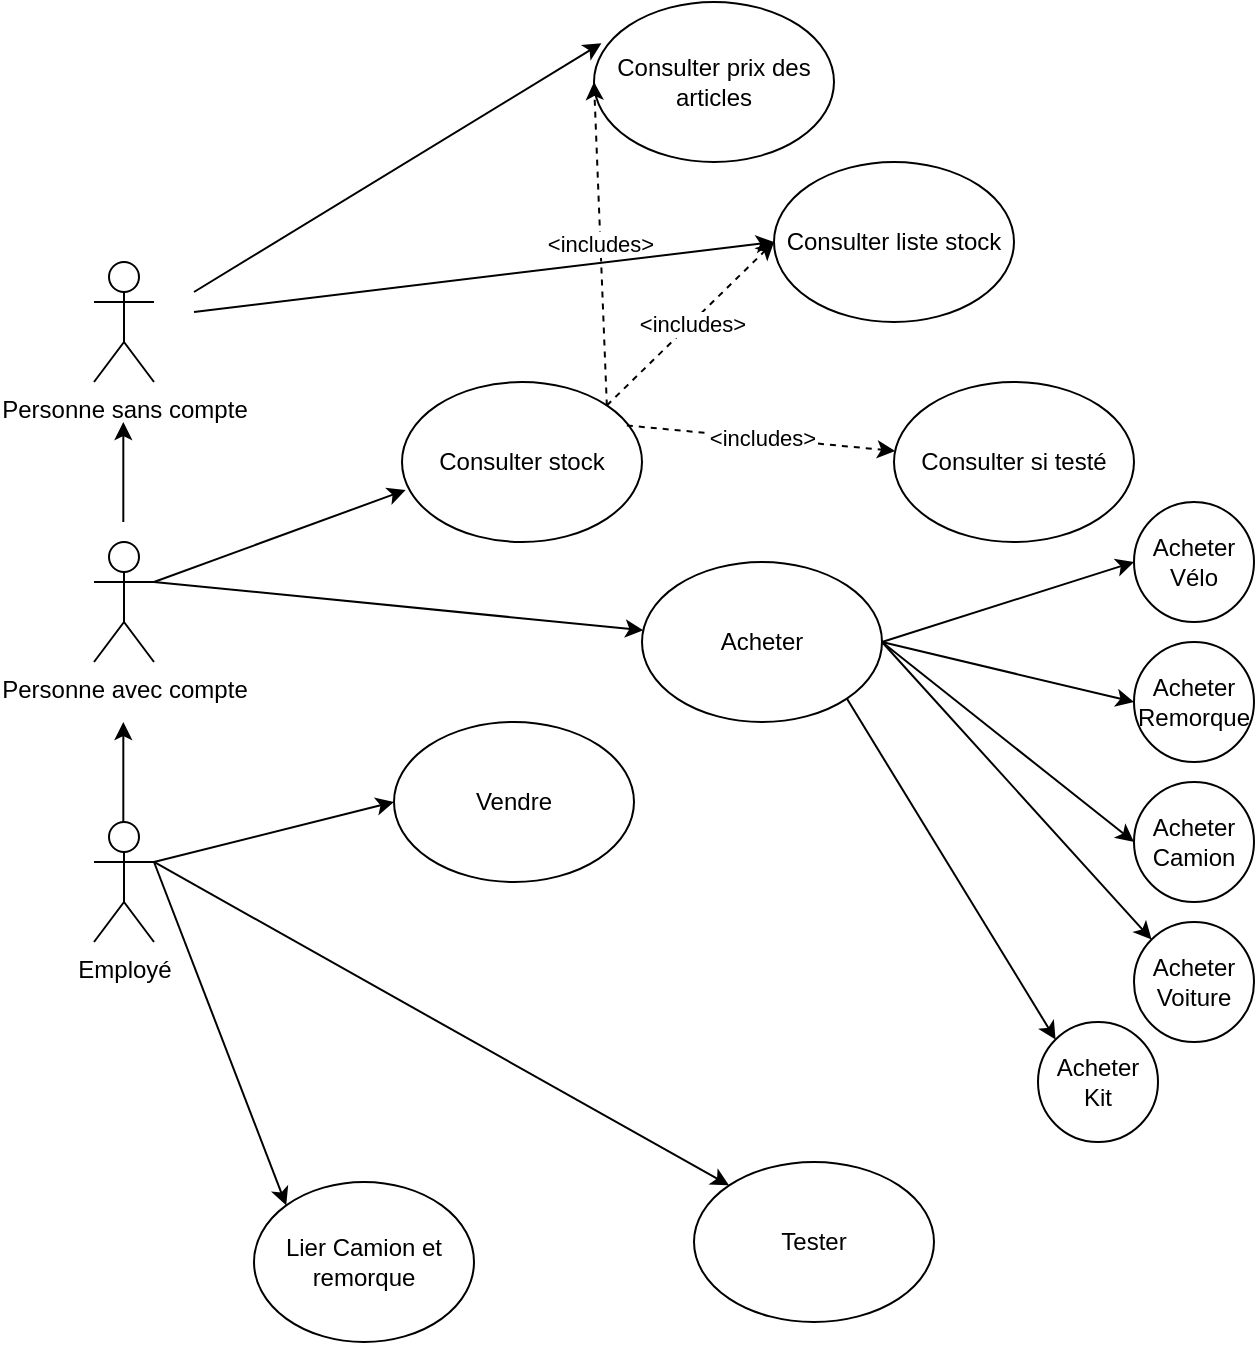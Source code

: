 <mxfile version="14.6.9" type="github">
  <diagram id="zrro3p_Okz-FbBBPoKny" name="Page-1">
    <mxGraphModel dx="1422" dy="745" grid="1" gridSize="10" guides="1" tooltips="1" connect="1" arrows="1" fold="1" page="1" pageScale="1" pageWidth="827" pageHeight="1169" math="0" shadow="0">
      <root>
        <mxCell id="0" />
        <mxCell id="1" parent="0" />
        <mxCell id="Jghu_ZEUdRBk4LjyPo3j-1" value="Employé" style="shape=umlActor;verticalLabelPosition=bottom;verticalAlign=top;html=1;outlineConnect=0;" vertex="1" parent="1">
          <mxGeometry x="140" y="460" width="30" height="60" as="geometry" />
        </mxCell>
        <mxCell id="Jghu_ZEUdRBk4LjyPo3j-3" value="Personne avec compte" style="shape=umlActor;verticalLabelPosition=bottom;verticalAlign=top;html=1;outlineConnect=0;" vertex="1" parent="1">
          <mxGeometry x="140" y="320" width="30" height="60" as="geometry" />
        </mxCell>
        <mxCell id="Jghu_ZEUdRBk4LjyPo3j-4" value="Personne sans compte" style="shape=umlActor;verticalLabelPosition=bottom;verticalAlign=top;html=1;outlineConnect=0;" vertex="1" parent="1">
          <mxGeometry x="140" y="180" width="30" height="60" as="geometry" />
        </mxCell>
        <mxCell id="Jghu_ZEUdRBk4LjyPo3j-5" value="" style="endArrow=classic;html=1;" edge="1" parent="1">
          <mxGeometry width="50" height="50" relative="1" as="geometry">
            <mxPoint x="154.66" y="310" as="sourcePoint" />
            <mxPoint x="154.66" y="260" as="targetPoint" />
          </mxGeometry>
        </mxCell>
        <mxCell id="Jghu_ZEUdRBk4LjyPo3j-6" value="" style="endArrow=classic;html=1;" edge="1" parent="1">
          <mxGeometry width="50" height="50" relative="1" as="geometry">
            <mxPoint x="154.66" y="460" as="sourcePoint" />
            <mxPoint x="154.66" y="410" as="targetPoint" />
          </mxGeometry>
        </mxCell>
        <mxCell id="Jghu_ZEUdRBk4LjyPo3j-7" value="Consulter stock" style="ellipse;whiteSpace=wrap;html=1;" vertex="1" parent="1">
          <mxGeometry x="294" y="240" width="120" height="80" as="geometry" />
        </mxCell>
        <mxCell id="Jghu_ZEUdRBk4LjyPo3j-9" value="Consulter prix des articles" style="ellipse;whiteSpace=wrap;html=1;" vertex="1" parent="1">
          <mxGeometry x="390" y="50" width="120" height="80" as="geometry" />
        </mxCell>
        <mxCell id="Jghu_ZEUdRBk4LjyPo3j-10" value="" style="endArrow=classic;html=1;exitX=1;exitY=0;exitDx=0;exitDy=0;dashed=1;entryX=0;entryY=0.5;entryDx=0;entryDy=0;" edge="1" parent="1" source="Jghu_ZEUdRBk4LjyPo3j-7" target="Jghu_ZEUdRBk4LjyPo3j-9">
          <mxGeometry relative="1" as="geometry">
            <mxPoint x="321.216" y="241.716" as="sourcePoint" />
            <mxPoint x="450" y="290" as="targetPoint" />
          </mxGeometry>
        </mxCell>
        <mxCell id="Jghu_ZEUdRBk4LjyPo3j-11" value="&amp;lt;includes&amp;gt;" style="edgeLabel;resizable=0;html=1;align=center;verticalAlign=middle;" connectable="0" vertex="1" parent="Jghu_ZEUdRBk4LjyPo3j-10">
          <mxGeometry relative="1" as="geometry" />
        </mxCell>
        <mxCell id="Jghu_ZEUdRBk4LjyPo3j-14" value="" style="endArrow=classic;html=1;exitX=1;exitY=0.333;exitDx=0;exitDy=0;exitPerimeter=0;entryX=0.015;entryY=0.675;entryDx=0;entryDy=0;entryPerimeter=0;" edge="1" parent="1" target="Jghu_ZEUdRBk4LjyPo3j-7">
          <mxGeometry width="50" height="50" relative="1" as="geometry">
            <mxPoint x="170" y="340" as="sourcePoint" />
            <mxPoint x="340" y="270" as="targetPoint" />
          </mxGeometry>
        </mxCell>
        <mxCell id="Jghu_ZEUdRBk4LjyPo3j-15" value="Consulter si testé" style="ellipse;whiteSpace=wrap;html=1;" vertex="1" parent="1">
          <mxGeometry x="540" y="240" width="120" height="80" as="geometry" />
        </mxCell>
        <mxCell id="Jghu_ZEUdRBk4LjyPo3j-16" value="" style="endArrow=classic;html=1;exitX=1;exitY=0.333;exitDx=0;exitDy=0;exitPerimeter=0;entryX=0.031;entryY=0.258;entryDx=0;entryDy=0;entryPerimeter=0;" edge="1" parent="1" target="Jghu_ZEUdRBk4LjyPo3j-9">
          <mxGeometry width="50" height="50" relative="1" as="geometry">
            <mxPoint x="190" y="195.0" as="sourcePoint" />
            <mxPoint x="400" y="225.0" as="targetPoint" />
          </mxGeometry>
        </mxCell>
        <mxCell id="Jghu_ZEUdRBk4LjyPo3j-17" value="" style="endArrow=classic;html=1;exitX=1;exitY=0;exitDx=0;exitDy=0;dashed=1;" edge="1" parent="1" target="Jghu_ZEUdRBk4LjyPo3j-15">
          <mxGeometry relative="1" as="geometry">
            <mxPoint x="406.426" y="261.716" as="sourcePoint" />
            <mxPoint x="500" y="130" as="targetPoint" />
          </mxGeometry>
        </mxCell>
        <mxCell id="Jghu_ZEUdRBk4LjyPo3j-18" value="&amp;lt;includes&amp;gt;" style="edgeLabel;resizable=0;html=1;align=center;verticalAlign=middle;" connectable="0" vertex="1" parent="Jghu_ZEUdRBk4LjyPo3j-17">
          <mxGeometry relative="1" as="geometry" />
        </mxCell>
        <mxCell id="Jghu_ZEUdRBk4LjyPo3j-19" value="Consulter liste stock" style="ellipse;whiteSpace=wrap;html=1;" vertex="1" parent="1">
          <mxGeometry x="480.0" y="130" width="120" height="80" as="geometry" />
        </mxCell>
        <mxCell id="Jghu_ZEUdRBk4LjyPo3j-20" value="" style="endArrow=classic;html=1;exitX=1;exitY=0;exitDx=0;exitDy=0;dashed=1;entryX=0;entryY=0.5;entryDx=0;entryDy=0;" edge="1" parent="1" target="Jghu_ZEUdRBk4LjyPo3j-19" source="Jghu_ZEUdRBk4LjyPo3j-7">
          <mxGeometry relative="1" as="geometry">
            <mxPoint x="519.996" y="295.856" as="sourcePoint" />
            <mxPoint x="573.57" y="334.14" as="targetPoint" />
          </mxGeometry>
        </mxCell>
        <mxCell id="Jghu_ZEUdRBk4LjyPo3j-21" value="&amp;lt;includes&amp;gt;" style="edgeLabel;resizable=0;html=1;align=center;verticalAlign=middle;" connectable="0" vertex="1" parent="Jghu_ZEUdRBk4LjyPo3j-20">
          <mxGeometry relative="1" as="geometry" />
        </mxCell>
        <mxCell id="Jghu_ZEUdRBk4LjyPo3j-22" value="" style="endArrow=classic;html=1;entryX=0;entryY=0.5;entryDx=0;entryDy=0;" edge="1" parent="1" target="Jghu_ZEUdRBk4LjyPo3j-19">
          <mxGeometry width="50" height="50" relative="1" as="geometry">
            <mxPoint x="190" y="205" as="sourcePoint" />
            <mxPoint x="403.72" y="80.64" as="targetPoint" />
          </mxGeometry>
        </mxCell>
        <mxCell id="Jghu_ZEUdRBk4LjyPo3j-24" value="Vendre" style="ellipse;whiteSpace=wrap;html=1;" vertex="1" parent="1">
          <mxGeometry x="290" y="410" width="120" height="80" as="geometry" />
        </mxCell>
        <mxCell id="Jghu_ZEUdRBk4LjyPo3j-25" value="Tester" style="ellipse;whiteSpace=wrap;html=1;" vertex="1" parent="1">
          <mxGeometry x="440" y="630" width="120" height="80" as="geometry" />
        </mxCell>
        <mxCell id="Jghu_ZEUdRBk4LjyPo3j-28" value="Acheter" style="ellipse;whiteSpace=wrap;html=1;" vertex="1" parent="1">
          <mxGeometry x="414.0" y="330" width="120" height="80" as="geometry" />
        </mxCell>
        <mxCell id="Jghu_ZEUdRBk4LjyPo3j-29" value="" style="endArrow=classic;html=1;" edge="1" parent="1" target="Jghu_ZEUdRBk4LjyPo3j-28">
          <mxGeometry width="50" height="50" relative="1" as="geometry">
            <mxPoint x="170" y="340" as="sourcePoint" />
            <mxPoint x="305.8" y="304" as="targetPoint" />
          </mxGeometry>
        </mxCell>
        <mxCell id="Jghu_ZEUdRBk4LjyPo3j-34" value="" style="endArrow=classic;html=1;exitX=1;exitY=0.333;exitDx=0;exitDy=0;exitPerimeter=0;entryX=0;entryY=0.5;entryDx=0;entryDy=0;" edge="1" parent="1" source="Jghu_ZEUdRBk4LjyPo3j-1" target="Jghu_ZEUdRBk4LjyPo3j-24">
          <mxGeometry width="50" height="50" relative="1" as="geometry">
            <mxPoint x="180" y="350" as="sourcePoint" />
            <mxPoint x="382.32" y="388.984" as="targetPoint" />
          </mxGeometry>
        </mxCell>
        <mxCell id="Jghu_ZEUdRBk4LjyPo3j-35" value="" style="endArrow=classic;html=1;exitX=1;exitY=0.333;exitDx=0;exitDy=0;exitPerimeter=0;entryX=0;entryY=0;entryDx=0;entryDy=0;" edge="1" parent="1" source="Jghu_ZEUdRBk4LjyPo3j-1" target="Jghu_ZEUdRBk4LjyPo3j-25">
          <mxGeometry width="50" height="50" relative="1" as="geometry">
            <mxPoint x="190" y="360" as="sourcePoint" />
            <mxPoint x="392.32" y="398.984" as="targetPoint" />
          </mxGeometry>
        </mxCell>
        <mxCell id="Jghu_ZEUdRBk4LjyPo3j-36" value="Acheter Remorque" style="ellipse;whiteSpace=wrap;html=1;" vertex="1" parent="1">
          <mxGeometry x="660" y="370" width="60" height="60" as="geometry" />
        </mxCell>
        <mxCell id="Jghu_ZEUdRBk4LjyPo3j-37" value="Acheter Camion" style="ellipse;whiteSpace=wrap;html=1;" vertex="1" parent="1">
          <mxGeometry x="660" y="440" width="60" height="60" as="geometry" />
        </mxCell>
        <mxCell id="Jghu_ZEUdRBk4LjyPo3j-38" value="Acheter Voiture" style="ellipse;whiteSpace=wrap;html=1;" vertex="1" parent="1">
          <mxGeometry x="660" y="510" width="60" height="60" as="geometry" />
        </mxCell>
        <mxCell id="Jghu_ZEUdRBk4LjyPo3j-39" value="Acheter Vélo" style="ellipse;whiteSpace=wrap;html=1;" vertex="1" parent="1">
          <mxGeometry x="660" y="300" width="60" height="60" as="geometry" />
        </mxCell>
        <mxCell id="Jghu_ZEUdRBk4LjyPo3j-49" value="" style="endArrow=classic;html=1;entryX=0;entryY=0.5;entryDx=0;entryDy=0;exitX=1;exitY=0.5;exitDx=0;exitDy=0;" edge="1" parent="1" source="Jghu_ZEUdRBk4LjyPo3j-28" target="Jghu_ZEUdRBk4LjyPo3j-39">
          <mxGeometry width="50" height="50" relative="1" as="geometry">
            <mxPoint x="490" y="400" as="sourcePoint" />
            <mxPoint x="540" y="350" as="targetPoint" />
          </mxGeometry>
        </mxCell>
        <mxCell id="Jghu_ZEUdRBk4LjyPo3j-50" value="" style="endArrow=classic;html=1;entryX=0;entryY=0.5;entryDx=0;entryDy=0;exitX=1;exitY=0.5;exitDx=0;exitDy=0;" edge="1" parent="1" source="Jghu_ZEUdRBk4LjyPo3j-28" target="Jghu_ZEUdRBk4LjyPo3j-36">
          <mxGeometry width="50" height="50" relative="1" as="geometry">
            <mxPoint x="550" y="370" as="sourcePoint" />
            <mxPoint x="670" y="340" as="targetPoint" />
          </mxGeometry>
        </mxCell>
        <mxCell id="Jghu_ZEUdRBk4LjyPo3j-51" value="" style="endArrow=classic;html=1;entryX=0;entryY=0.5;entryDx=0;entryDy=0;exitX=1;exitY=0.5;exitDx=0;exitDy=0;" edge="1" parent="1" source="Jghu_ZEUdRBk4LjyPo3j-28" target="Jghu_ZEUdRBk4LjyPo3j-37">
          <mxGeometry width="50" height="50" relative="1" as="geometry">
            <mxPoint x="554" y="390" as="sourcePoint" />
            <mxPoint x="680" y="350" as="targetPoint" />
          </mxGeometry>
        </mxCell>
        <mxCell id="Jghu_ZEUdRBk4LjyPo3j-52" value="" style="endArrow=classic;html=1;entryX=0;entryY=0;entryDx=0;entryDy=0;exitX=1;exitY=0.5;exitDx=0;exitDy=0;" edge="1" parent="1" source="Jghu_ZEUdRBk4LjyPo3j-28" target="Jghu_ZEUdRBk4LjyPo3j-38">
          <mxGeometry width="50" height="50" relative="1" as="geometry">
            <mxPoint x="500" y="490" as="sourcePoint" />
            <mxPoint x="626" y="450" as="targetPoint" />
          </mxGeometry>
        </mxCell>
        <mxCell id="Jghu_ZEUdRBk4LjyPo3j-53" value="Acheter Kit" style="ellipse;whiteSpace=wrap;html=1;" vertex="1" parent="1">
          <mxGeometry x="612" y="560" width="60" height="60" as="geometry" />
        </mxCell>
        <mxCell id="Jghu_ZEUdRBk4LjyPo3j-54" value="" style="endArrow=classic;html=1;entryX=0;entryY=0;entryDx=0;entryDy=0;exitX=1;exitY=1;exitDx=0;exitDy=0;" edge="1" parent="1" target="Jghu_ZEUdRBk4LjyPo3j-53" source="Jghu_ZEUdRBk4LjyPo3j-28">
          <mxGeometry width="50" height="50" relative="1" as="geometry">
            <mxPoint x="510" y="380" as="sourcePoint" />
            <mxPoint x="578" y="500" as="targetPoint" />
          </mxGeometry>
        </mxCell>
        <mxCell id="Jghu_ZEUdRBk4LjyPo3j-55" value="Lier Camion et remorque" style="ellipse;whiteSpace=wrap;html=1;" vertex="1" parent="1">
          <mxGeometry x="220" y="640" width="110" height="80" as="geometry" />
        </mxCell>
        <mxCell id="Jghu_ZEUdRBk4LjyPo3j-56" value="" style="endArrow=classic;html=1;entryX=0;entryY=0;entryDx=0;entryDy=0;" edge="1" parent="1" target="Jghu_ZEUdRBk4LjyPo3j-55">
          <mxGeometry width="50" height="50" relative="1" as="geometry">
            <mxPoint x="170" y="480" as="sourcePoint" />
            <mxPoint x="336" y="550" as="targetPoint" />
          </mxGeometry>
        </mxCell>
      </root>
    </mxGraphModel>
  </diagram>
</mxfile>
